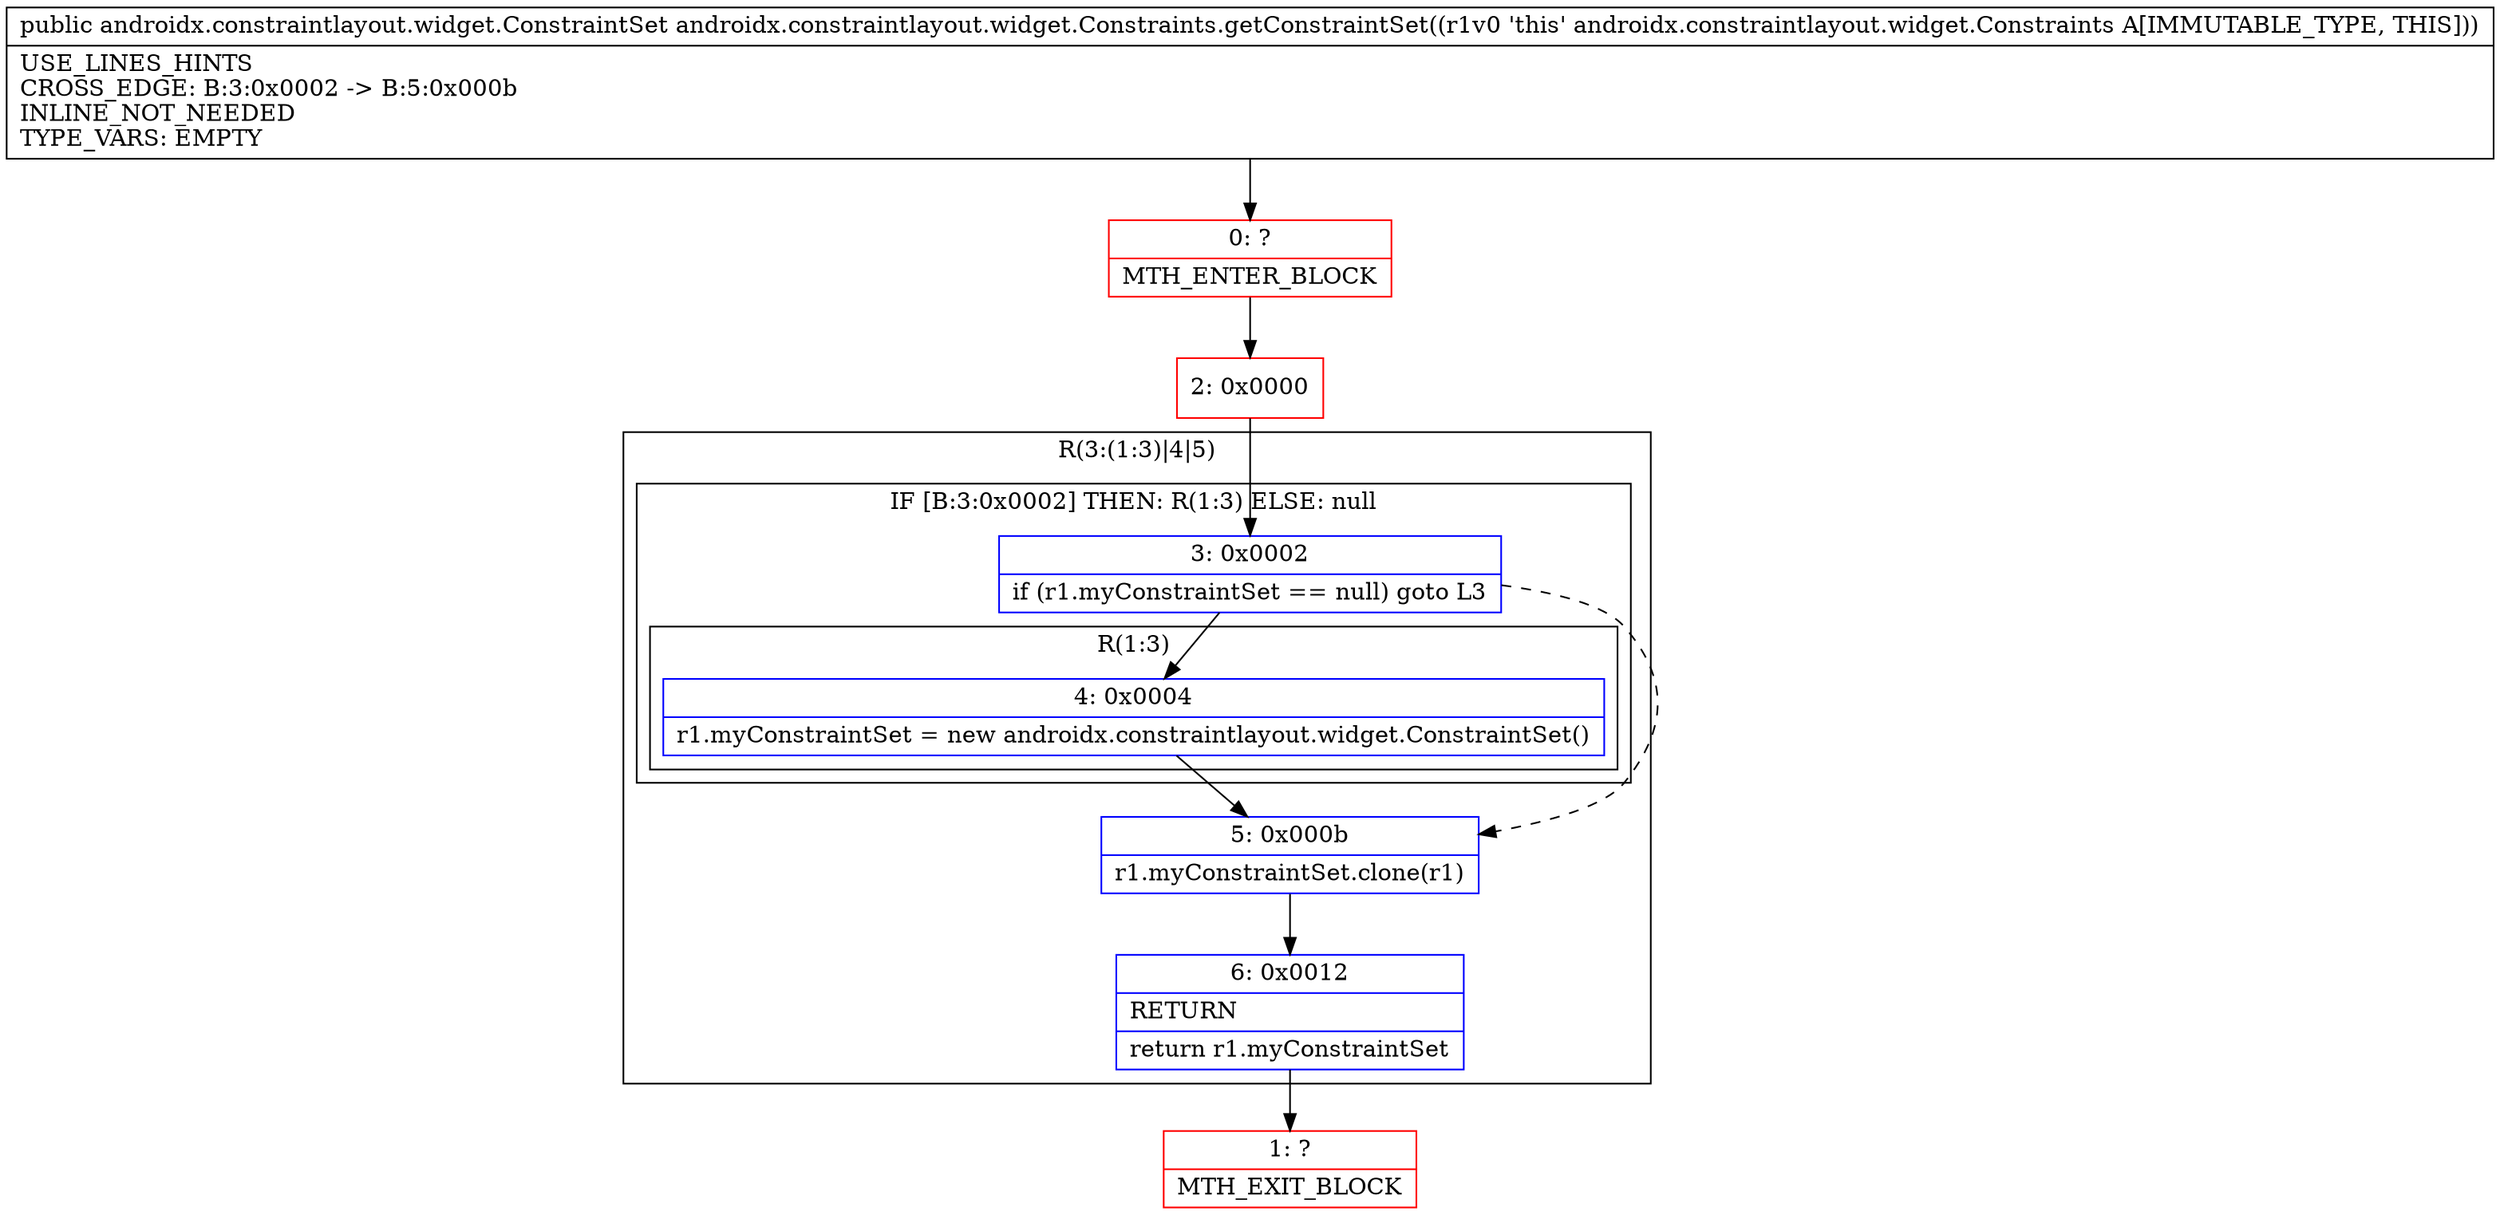 digraph "CFG forandroidx.constraintlayout.widget.Constraints.getConstraintSet()Landroidx\/constraintlayout\/widget\/ConstraintSet;" {
subgraph cluster_Region_413308041 {
label = "R(3:(1:3)|4|5)";
node [shape=record,color=blue];
subgraph cluster_IfRegion_1053422444 {
label = "IF [B:3:0x0002] THEN: R(1:3) ELSE: null";
node [shape=record,color=blue];
Node_3 [shape=record,label="{3\:\ 0x0002|if (r1.myConstraintSet == null) goto L3\l}"];
subgraph cluster_Region_1676554627 {
label = "R(1:3)";
node [shape=record,color=blue];
Node_4 [shape=record,label="{4\:\ 0x0004|r1.myConstraintSet = new androidx.constraintlayout.widget.ConstraintSet()\l}"];
}
}
Node_5 [shape=record,label="{5\:\ 0x000b|r1.myConstraintSet.clone(r1)\l}"];
Node_6 [shape=record,label="{6\:\ 0x0012|RETURN\l|return r1.myConstraintSet\l}"];
}
Node_0 [shape=record,color=red,label="{0\:\ ?|MTH_ENTER_BLOCK\l}"];
Node_2 [shape=record,color=red,label="{2\:\ 0x0000}"];
Node_1 [shape=record,color=red,label="{1\:\ ?|MTH_EXIT_BLOCK\l}"];
MethodNode[shape=record,label="{public androidx.constraintlayout.widget.ConstraintSet androidx.constraintlayout.widget.Constraints.getConstraintSet((r1v0 'this' androidx.constraintlayout.widget.Constraints A[IMMUTABLE_TYPE, THIS]))  | USE_LINES_HINTS\lCROSS_EDGE: B:3:0x0002 \-\> B:5:0x000b\lINLINE_NOT_NEEDED\lTYPE_VARS: EMPTY\l}"];
MethodNode -> Node_0;Node_3 -> Node_4;
Node_3 -> Node_5[style=dashed];
Node_4 -> Node_5;
Node_5 -> Node_6;
Node_6 -> Node_1;
Node_0 -> Node_2;
Node_2 -> Node_3;
}

